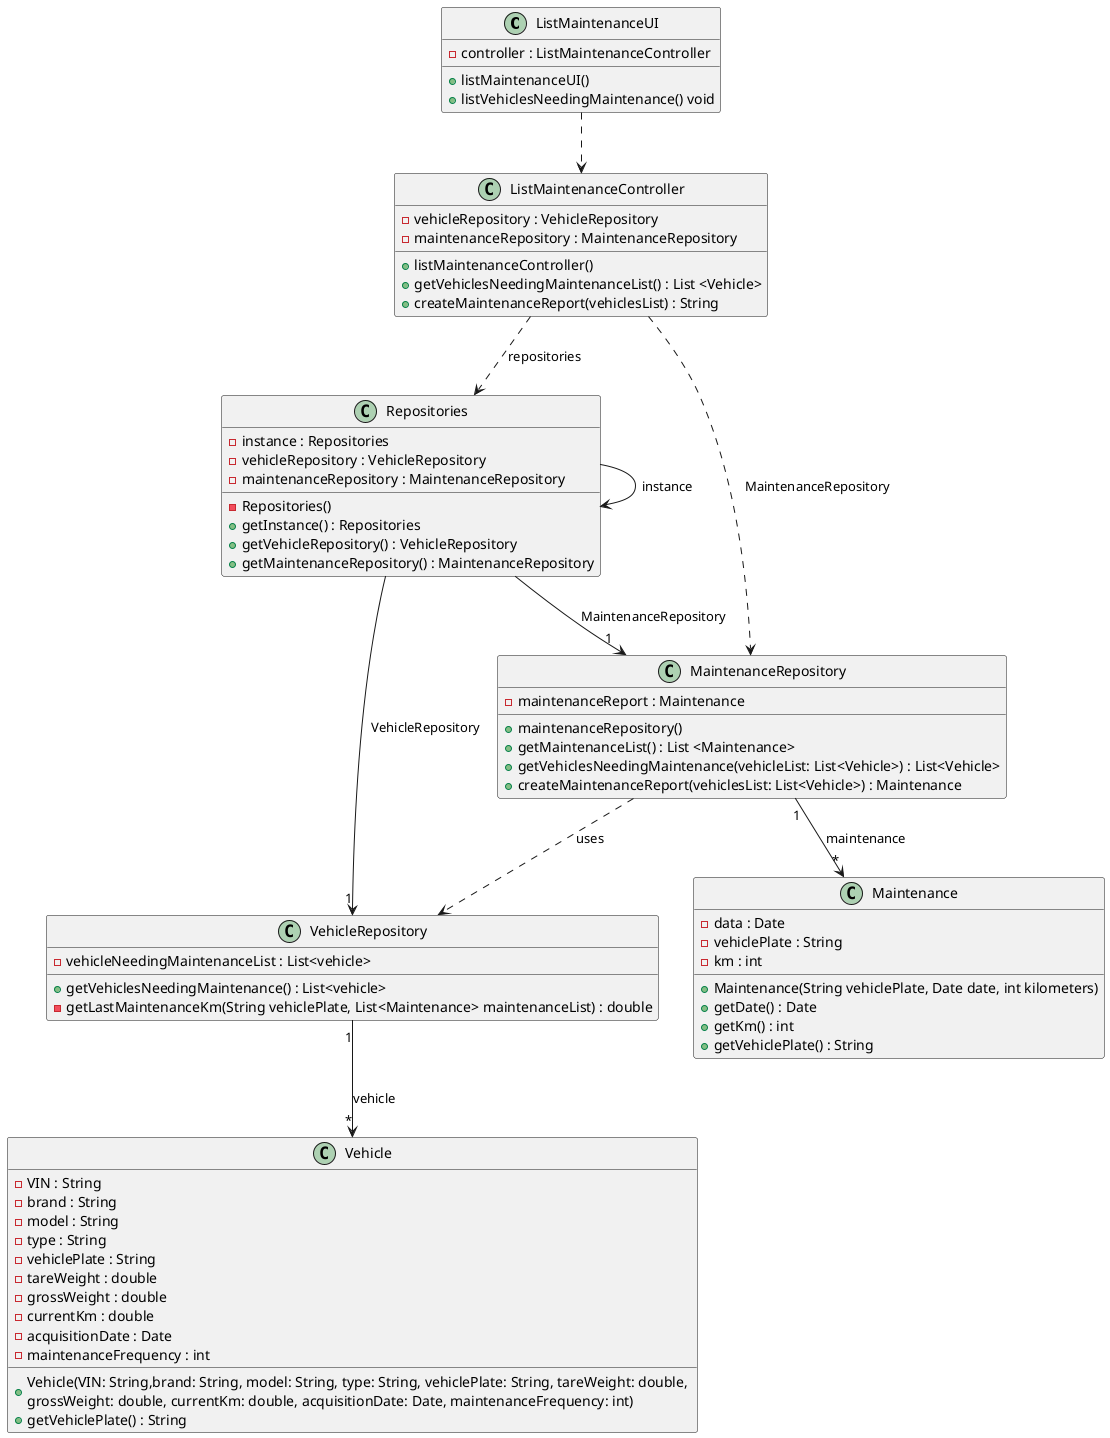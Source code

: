 @startuml
skinparam packageStyle rectangle
skinparam shadowing false
skinparam line type polyline

class ListMaintenanceUI{
    - controller : ListMaintenanceController
    + listMaintenanceUI()
    + listVehiclesNeedingMaintenance() void
}

class ListMaintenanceController {
    - vehicleRepository : VehicleRepository
    - maintenanceRepository : MaintenanceRepository

    + listMaintenanceController()
    + getVehiclesNeedingMaintenanceList() : List <Vehicle>
    + createMaintenanceReport(vehiclesList) : String
}

class Repositories {
        - instance : Repositories
        - vehicleRepository : VehicleRepository
        - maintenanceRepository : MaintenanceRepository

        - Repositories()
        + getInstance() : Repositories
        + getVehicleRepository() : VehicleRepository
        + getMaintenanceRepository() : MaintenanceRepository
}

class VehicleRepository {
    - vehicleNeedingMaintenanceList : List<vehicle>

    + getVehiclesNeedingMaintenance() : List<vehicle>
    - getLastMaintenanceKm(String vehiclePlate, List<Maintenance> maintenanceList) : double
}

class MaintenanceRepository {
    - maintenanceReport : Maintenance

    + maintenanceRepository()
    + getMaintenanceList() : List <Maintenance>
    + getVehiclesNeedingMaintenance(vehicleList: List<Vehicle>) : List<Vehicle>
    + createMaintenanceReport(vehiclesList: List<Vehicle>) : Maintenance
}

class Vehicle {
     - VIN : String
     - brand : String
     - model : String
     - type : String
     - vehiclePlate : String
     - tareWeight : double
     - grossWeight : double
     - currentKm : double
     - acquisitionDate : Date
     - maintenanceFrequency : int

    + Vehicle(VIN: String,brand: String, model: String, type: String, vehiclePlate: String, tareWeight: double, \ngrossWeight: double, currentKm: double, acquisitionDate: Date, maintenanceFrequency: int)
    + getVehiclePlate() : String
}



class Maintenance {
    - data : Date
    - vehiclePlate : String
    - km : int

    + Maintenance(String vehiclePlate, Date date, int kilometers)
    + getDate() : Date
    + getKm() : int
    + getVehiclePlate() : String
}

ListMaintenanceUI ..> ListMaintenanceController

ListMaintenanceController ..> Repositories: repositories

Repositories --> Repositories: instance

ListMaintenanceController ..> MaintenanceRepository: MaintenanceRepository

Repositories --> "1"VehicleRepository: VehicleRepository

Repositories --> "1"MaintenanceRepository: MaintenanceRepository

VehicleRepository "1"--> "*"Vehicle: vehicle

MaintenanceRepository  ..>  VehicleRepository: uses

MaintenanceRepository "1"-->"*" Maintenance: maintenance
}
@enduml
